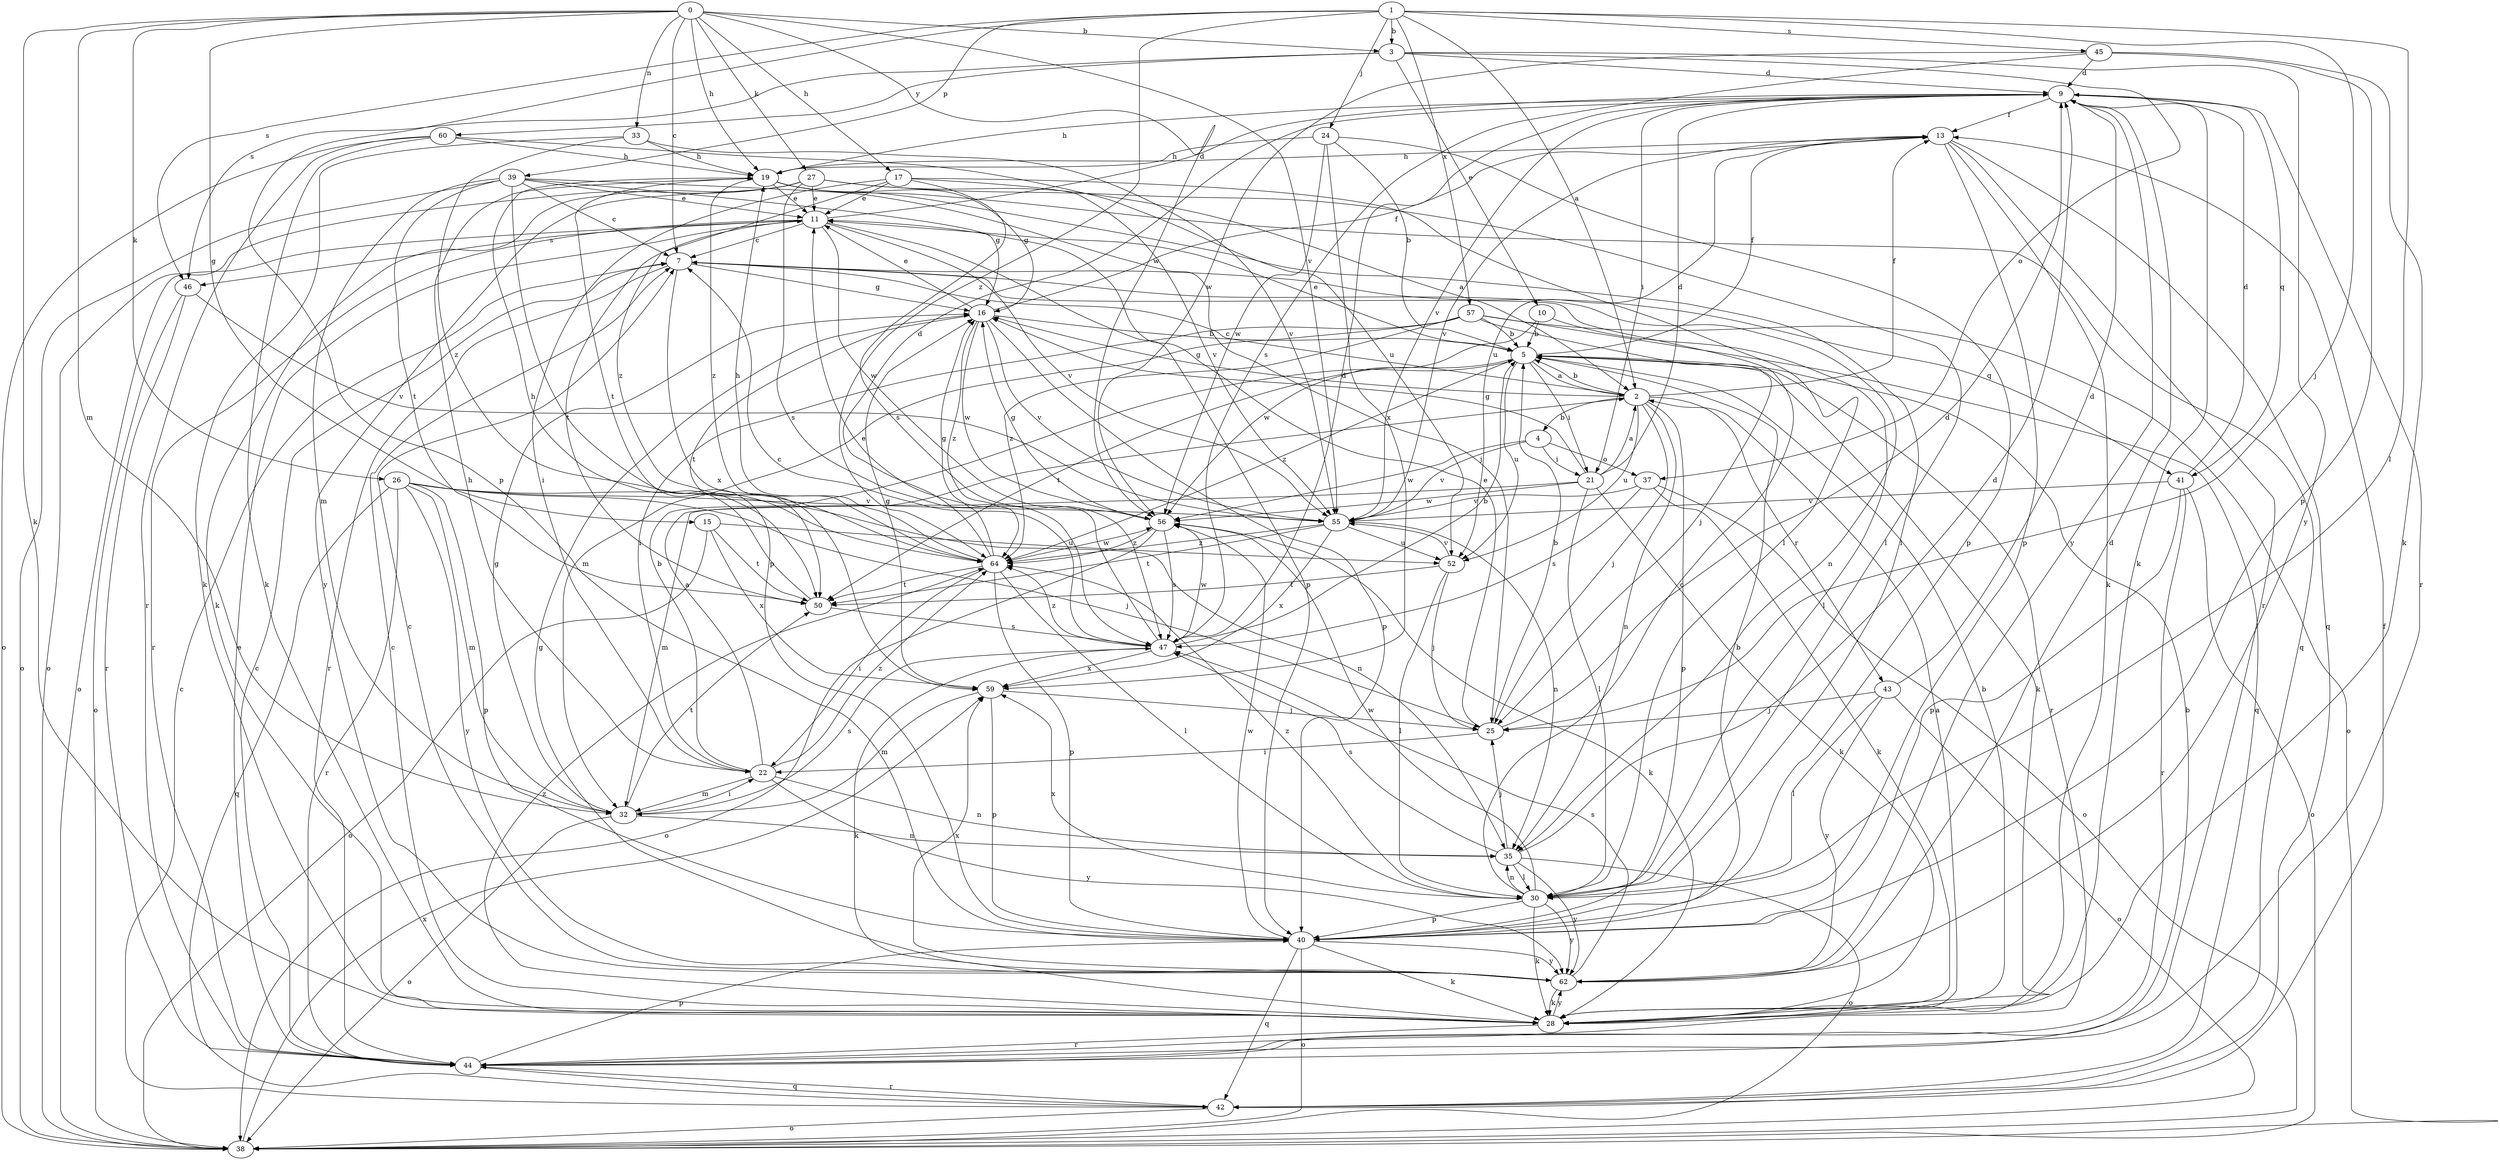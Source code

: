 strict digraph  {
0;
1;
2;
3;
4;
5;
7;
9;
10;
11;
13;
15;
16;
17;
19;
21;
22;
24;
25;
26;
27;
28;
30;
32;
33;
35;
37;
38;
39;
40;
41;
42;
43;
44;
45;
46;
47;
50;
52;
55;
56;
57;
59;
60;
62;
64;
0 -> 3  [label=b];
0 -> 7  [label=c];
0 -> 15  [label=g];
0 -> 17  [label=h];
0 -> 19  [label=h];
0 -> 26  [label=k];
0 -> 27  [label=k];
0 -> 28  [label=k];
0 -> 32  [label=m];
0 -> 33  [label=n];
0 -> 55  [label=v];
0 -> 56  [label=w];
1 -> 2  [label=a];
1 -> 3  [label=b];
1 -> 24  [label=j];
1 -> 25  [label=j];
1 -> 30  [label=l];
1 -> 39  [label=p];
1 -> 40  [label=p];
1 -> 45  [label=s];
1 -> 46  [label=s];
1 -> 57  [label=x];
1 -> 64  [label=z];
2 -> 4  [label=b];
2 -> 5  [label=b];
2 -> 7  [label=c];
2 -> 13  [label=f];
2 -> 16  [label=g];
2 -> 25  [label=j];
2 -> 35  [label=n];
2 -> 40  [label=p];
2 -> 43  [label=r];
2 -> 52  [label=u];
3 -> 9  [label=d];
3 -> 10  [label=e];
3 -> 37  [label=o];
3 -> 46  [label=s];
3 -> 60  [label=y];
3 -> 62  [label=y];
4 -> 21  [label=i];
4 -> 37  [label=o];
4 -> 55  [label=v];
4 -> 56  [label=w];
5 -> 2  [label=a];
5 -> 11  [label=e];
5 -> 13  [label=f];
5 -> 21  [label=i];
5 -> 28  [label=k];
5 -> 44  [label=r];
5 -> 50  [label=t];
5 -> 52  [label=u];
5 -> 64  [label=z];
7 -> 16  [label=g];
7 -> 35  [label=n];
7 -> 41  [label=q];
7 -> 44  [label=r];
7 -> 59  [label=x];
9 -> 13  [label=f];
9 -> 19  [label=h];
9 -> 21  [label=i];
9 -> 28  [label=k];
9 -> 41  [label=q];
9 -> 44  [label=r];
9 -> 55  [label=v];
9 -> 62  [label=y];
10 -> 5  [label=b];
10 -> 30  [label=l];
10 -> 56  [label=w];
11 -> 7  [label=c];
11 -> 9  [label=d];
11 -> 38  [label=o];
11 -> 40  [label=p];
11 -> 44  [label=r];
11 -> 46  [label=s];
11 -> 50  [label=t];
11 -> 55  [label=v];
11 -> 56  [label=w];
13 -> 19  [label=h];
13 -> 28  [label=k];
13 -> 40  [label=p];
13 -> 42  [label=q];
13 -> 44  [label=r];
13 -> 52  [label=u];
13 -> 55  [label=v];
15 -> 38  [label=o];
15 -> 50  [label=t];
15 -> 52  [label=u];
15 -> 59  [label=x];
16 -> 5  [label=b];
16 -> 11  [label=e];
16 -> 13  [label=f];
16 -> 40  [label=p];
16 -> 50  [label=t];
16 -> 55  [label=v];
16 -> 56  [label=w];
16 -> 64  [label=z];
17 -> 11  [label=e];
17 -> 22  [label=i];
17 -> 30  [label=l];
17 -> 47  [label=s];
17 -> 55  [label=v];
17 -> 64  [label=z];
19 -> 11  [label=e];
19 -> 16  [label=g];
19 -> 30  [label=l];
19 -> 42  [label=q];
19 -> 50  [label=t];
19 -> 64  [label=z];
21 -> 2  [label=a];
21 -> 9  [label=d];
21 -> 16  [label=g];
21 -> 28  [label=k];
21 -> 30  [label=l];
21 -> 32  [label=m];
21 -> 56  [label=w];
22 -> 2  [label=a];
22 -> 5  [label=b];
22 -> 19  [label=h];
22 -> 32  [label=m];
22 -> 35  [label=n];
22 -> 62  [label=y];
22 -> 64  [label=z];
24 -> 5  [label=b];
24 -> 19  [label=h];
24 -> 40  [label=p];
24 -> 56  [label=w];
24 -> 59  [label=x];
25 -> 5  [label=b];
25 -> 9  [label=d];
25 -> 11  [label=e];
25 -> 22  [label=i];
26 -> 25  [label=j];
26 -> 32  [label=m];
26 -> 35  [label=n];
26 -> 40  [label=p];
26 -> 42  [label=q];
26 -> 44  [label=r];
26 -> 55  [label=v];
26 -> 62  [label=y];
27 -> 2  [label=a];
27 -> 11  [label=e];
27 -> 28  [label=k];
27 -> 30  [label=l];
27 -> 38  [label=o];
27 -> 47  [label=s];
27 -> 62  [label=y];
28 -> 2  [label=a];
28 -> 5  [label=b];
28 -> 7  [label=c];
28 -> 44  [label=r];
28 -> 62  [label=y];
28 -> 64  [label=z];
30 -> 7  [label=c];
30 -> 28  [label=k];
30 -> 35  [label=n];
30 -> 40  [label=p];
30 -> 56  [label=w];
30 -> 59  [label=x];
30 -> 62  [label=y];
30 -> 64  [label=z];
32 -> 16  [label=g];
32 -> 22  [label=i];
32 -> 35  [label=n];
32 -> 38  [label=o];
32 -> 47  [label=s];
32 -> 50  [label=t];
33 -> 19  [label=h];
33 -> 28  [label=k];
33 -> 55  [label=v];
33 -> 64  [label=z];
35 -> 9  [label=d];
35 -> 25  [label=j];
35 -> 30  [label=l];
35 -> 38  [label=o];
35 -> 47  [label=s];
35 -> 62  [label=y];
37 -> 28  [label=k];
37 -> 38  [label=o];
37 -> 47  [label=s];
37 -> 55  [label=v];
38 -> 59  [label=x];
39 -> 7  [label=c];
39 -> 11  [label=e];
39 -> 16  [label=g];
39 -> 25  [label=j];
39 -> 32  [label=m];
39 -> 38  [label=o];
39 -> 40  [label=p];
39 -> 50  [label=t];
40 -> 5  [label=b];
40 -> 28  [label=k];
40 -> 38  [label=o];
40 -> 42  [label=q];
40 -> 56  [label=w];
40 -> 62  [label=y];
41 -> 9  [label=d];
41 -> 38  [label=o];
41 -> 40  [label=p];
41 -> 44  [label=r];
41 -> 55  [label=v];
42 -> 7  [label=c];
42 -> 13  [label=f];
42 -> 38  [label=o];
42 -> 44  [label=r];
43 -> 9  [label=d];
43 -> 25  [label=j];
43 -> 30  [label=l];
43 -> 38  [label=o];
43 -> 62  [label=y];
44 -> 5  [label=b];
44 -> 7  [label=c];
44 -> 11  [label=e];
44 -> 40  [label=p];
44 -> 42  [label=q];
45 -> 9  [label=d];
45 -> 28  [label=k];
45 -> 40  [label=p];
45 -> 47  [label=s];
45 -> 56  [label=w];
46 -> 38  [label=o];
46 -> 44  [label=r];
46 -> 55  [label=v];
47 -> 5  [label=b];
47 -> 7  [label=c];
47 -> 9  [label=d];
47 -> 11  [label=e];
47 -> 28  [label=k];
47 -> 56  [label=w];
47 -> 59  [label=x];
47 -> 64  [label=z];
50 -> 19  [label=h];
50 -> 47  [label=s];
52 -> 25  [label=j];
52 -> 30  [label=l];
52 -> 50  [label=t];
52 -> 55  [label=v];
55 -> 35  [label=n];
55 -> 50  [label=t];
55 -> 52  [label=u];
55 -> 59  [label=x];
55 -> 64  [label=z];
56 -> 16  [label=g];
56 -> 28  [label=k];
56 -> 38  [label=o];
56 -> 47  [label=s];
56 -> 64  [label=z];
57 -> 5  [label=b];
57 -> 22  [label=i];
57 -> 25  [label=j];
57 -> 32  [label=m];
57 -> 38  [label=o];
57 -> 42  [label=q];
57 -> 64  [label=z];
59 -> 16  [label=g];
59 -> 25  [label=j];
59 -> 32  [label=m];
59 -> 40  [label=p];
60 -> 19  [label=h];
60 -> 28  [label=k];
60 -> 38  [label=o];
60 -> 44  [label=r];
60 -> 52  [label=u];
62 -> 7  [label=c];
62 -> 9  [label=d];
62 -> 16  [label=g];
62 -> 28  [label=k];
62 -> 47  [label=s];
62 -> 59  [label=x];
64 -> 9  [label=d];
64 -> 16  [label=g];
64 -> 19  [label=h];
64 -> 22  [label=i];
64 -> 30  [label=l];
64 -> 40  [label=p];
64 -> 50  [label=t];
64 -> 56  [label=w];
}
